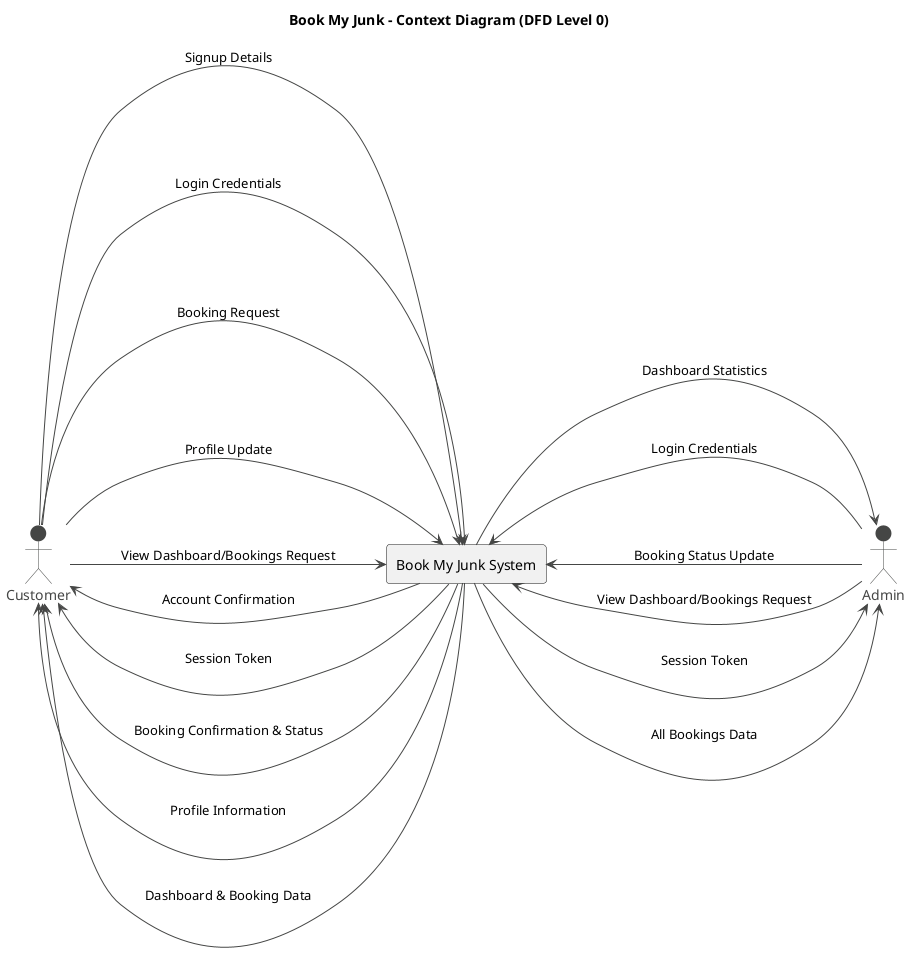 @startuml
!theme vibrant
' Layout Improvements
skinparam nodesep 100
skinparam ranksep 100

title Book My Junk - Context Diagram (DFD Level 0)

left to right direction

actor Customer
actor Admin

rectangle "Book My Junk System" as System

' --- Customer Data Flows ---
Customer --> System : Signup Details
Customer --> System : Login Credentials
Customer --> System : Booking Request
Customer --> System : Profile Update
Customer --> System : View Dashboard/Bookings Request

System --> Customer : Account Confirmation
System --> Customer : Session Token
System --> Customer : Booking Confirmation & Status
System --> Customer : Profile Information
System --> Customer : Dashboard & Booking Data

' --- Admin Data Flows ---
Admin --> System : Login Credentials
Admin --> System : Booking Status Update
Admin --> System : View Dashboard/Bookings Request

System --> Admin : Session Token
System --> Admin : All Bookings Data
System --> Admin : Dashboard Statistics

@enduml